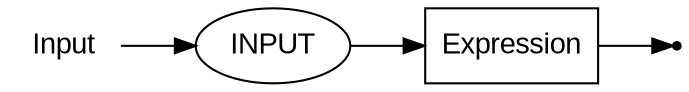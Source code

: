 digraph INPUT {
  rankdir=LR;
  node [fontname="Arial"];
  start [label="Input" shape=plaintext];
  end [label="" shape=point];
  A [label="INPUT" shape=oval];
  B [label="Expression" shape=box];
  start -> A;
  A -> B;
  B -> end;
}